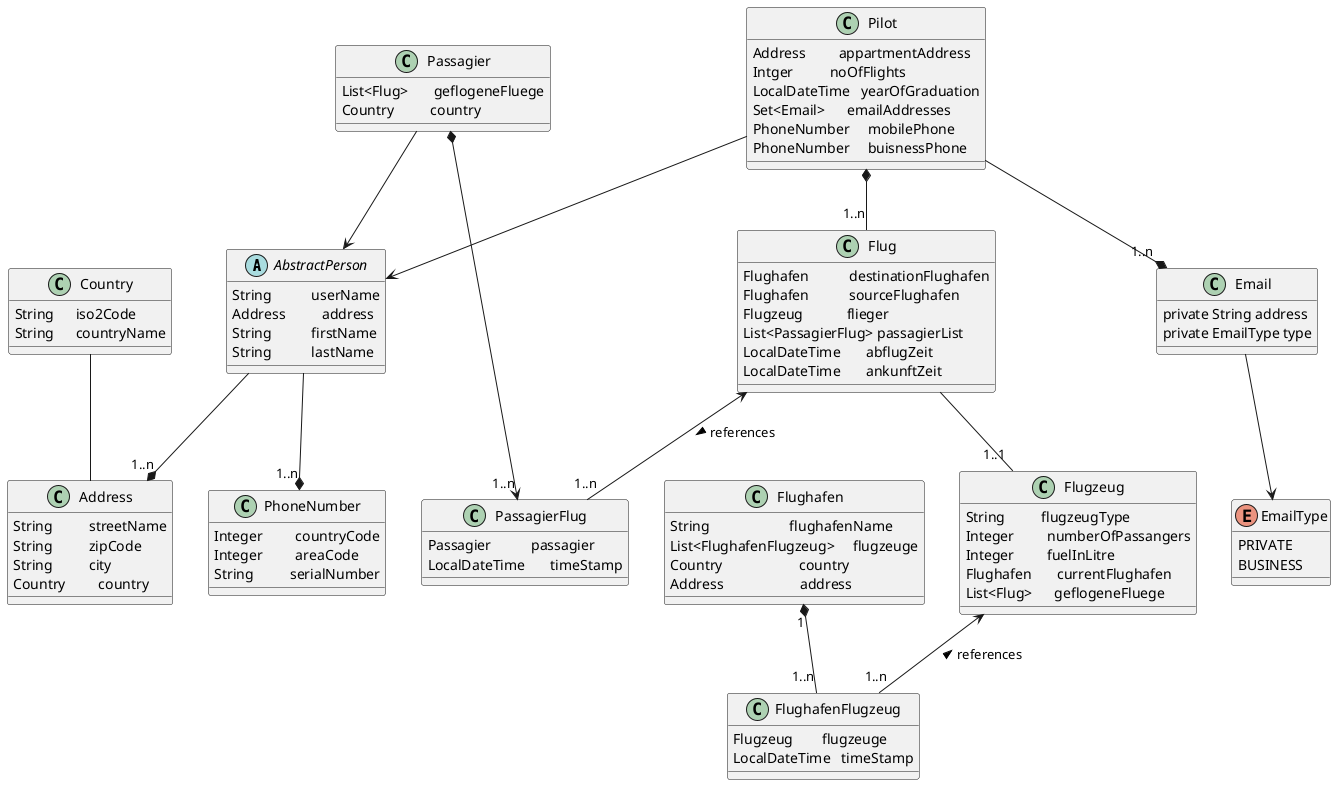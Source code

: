 @startuml
'https://plantuml.com/class-diagram

abstract class AbstractPerson{

    String           userName
    Address          address
    String           firstName
    String           lastName

}

class Address {

    String          streetName
    String          zipCode
    String          city
    Country         country

}

class Country {
    String      iso2Code
    String      countryName

}

class Email {
    private String address
    private EmailType type

}

enum EmailType {
    PRIVATE
    BUSINESS
}

class Flug  {

    Flughafen           destinationFlughafen
    Flughafen           sourceFlughafen
    Flugzeug            flieger
    List<PassagierFlug> passagierList
    LocalDateTime       abflugZeit
    LocalDateTime       ankunftZeit


}

class Flughafen{

    String                      flughafenName
    List<FlughafenFlugzeug>     flugzeuge
    Country                     country
    Address                     address

}

class FlughafenFlugzeug{

    Flugzeug        flugzeuge
    LocalDateTime   timeStamp

}

class Flugzeug{

    String          flugzeugType
    Integer         numberOfPassangers
    Integer         fuelInLitre
    Flughafen       currentFlughafen
    List<Flug>      geflogeneFluege

}

class Passagier{

    List<Flug>       geflogeneFluege
    Country          country



}

class PassagierFlug{

    Passagier           passagier
    LocalDateTime       timeStamp
}

class PhoneNumber{

    Integer         countryCode
    Integer         areaCode
    String          serialNumber

}

class Pilot {

    Address         appartmentAddress
    Intger          noOfFlights
    LocalDateTime   yearOfGraduation
    Set<Email>      emailAddresses
    PhoneNumber     mobilePhone
    PhoneNumber     buisnessPhone


}

Pilot --> AbstractPerson
Passagier --> AbstractPerson
Flug <-- "1..n" PassagierFlug : references >
Passagier *--> "1..n" PassagierFlug
Flugzeug <-- "1..n" FlughafenFlugzeug : references <
Flughafen "1" *-- "1..n" FlughafenFlugzeug
Pilot  *-- "1..n" Flug
Flug -- "1..1" Flugzeug
AbstractPerson --* "1..n" PhoneNumber
Pilot --* "1..n" Email
Email -down-> EmailType
AbstractPerson --* "1..n" Address
Country -- Address


@enduml